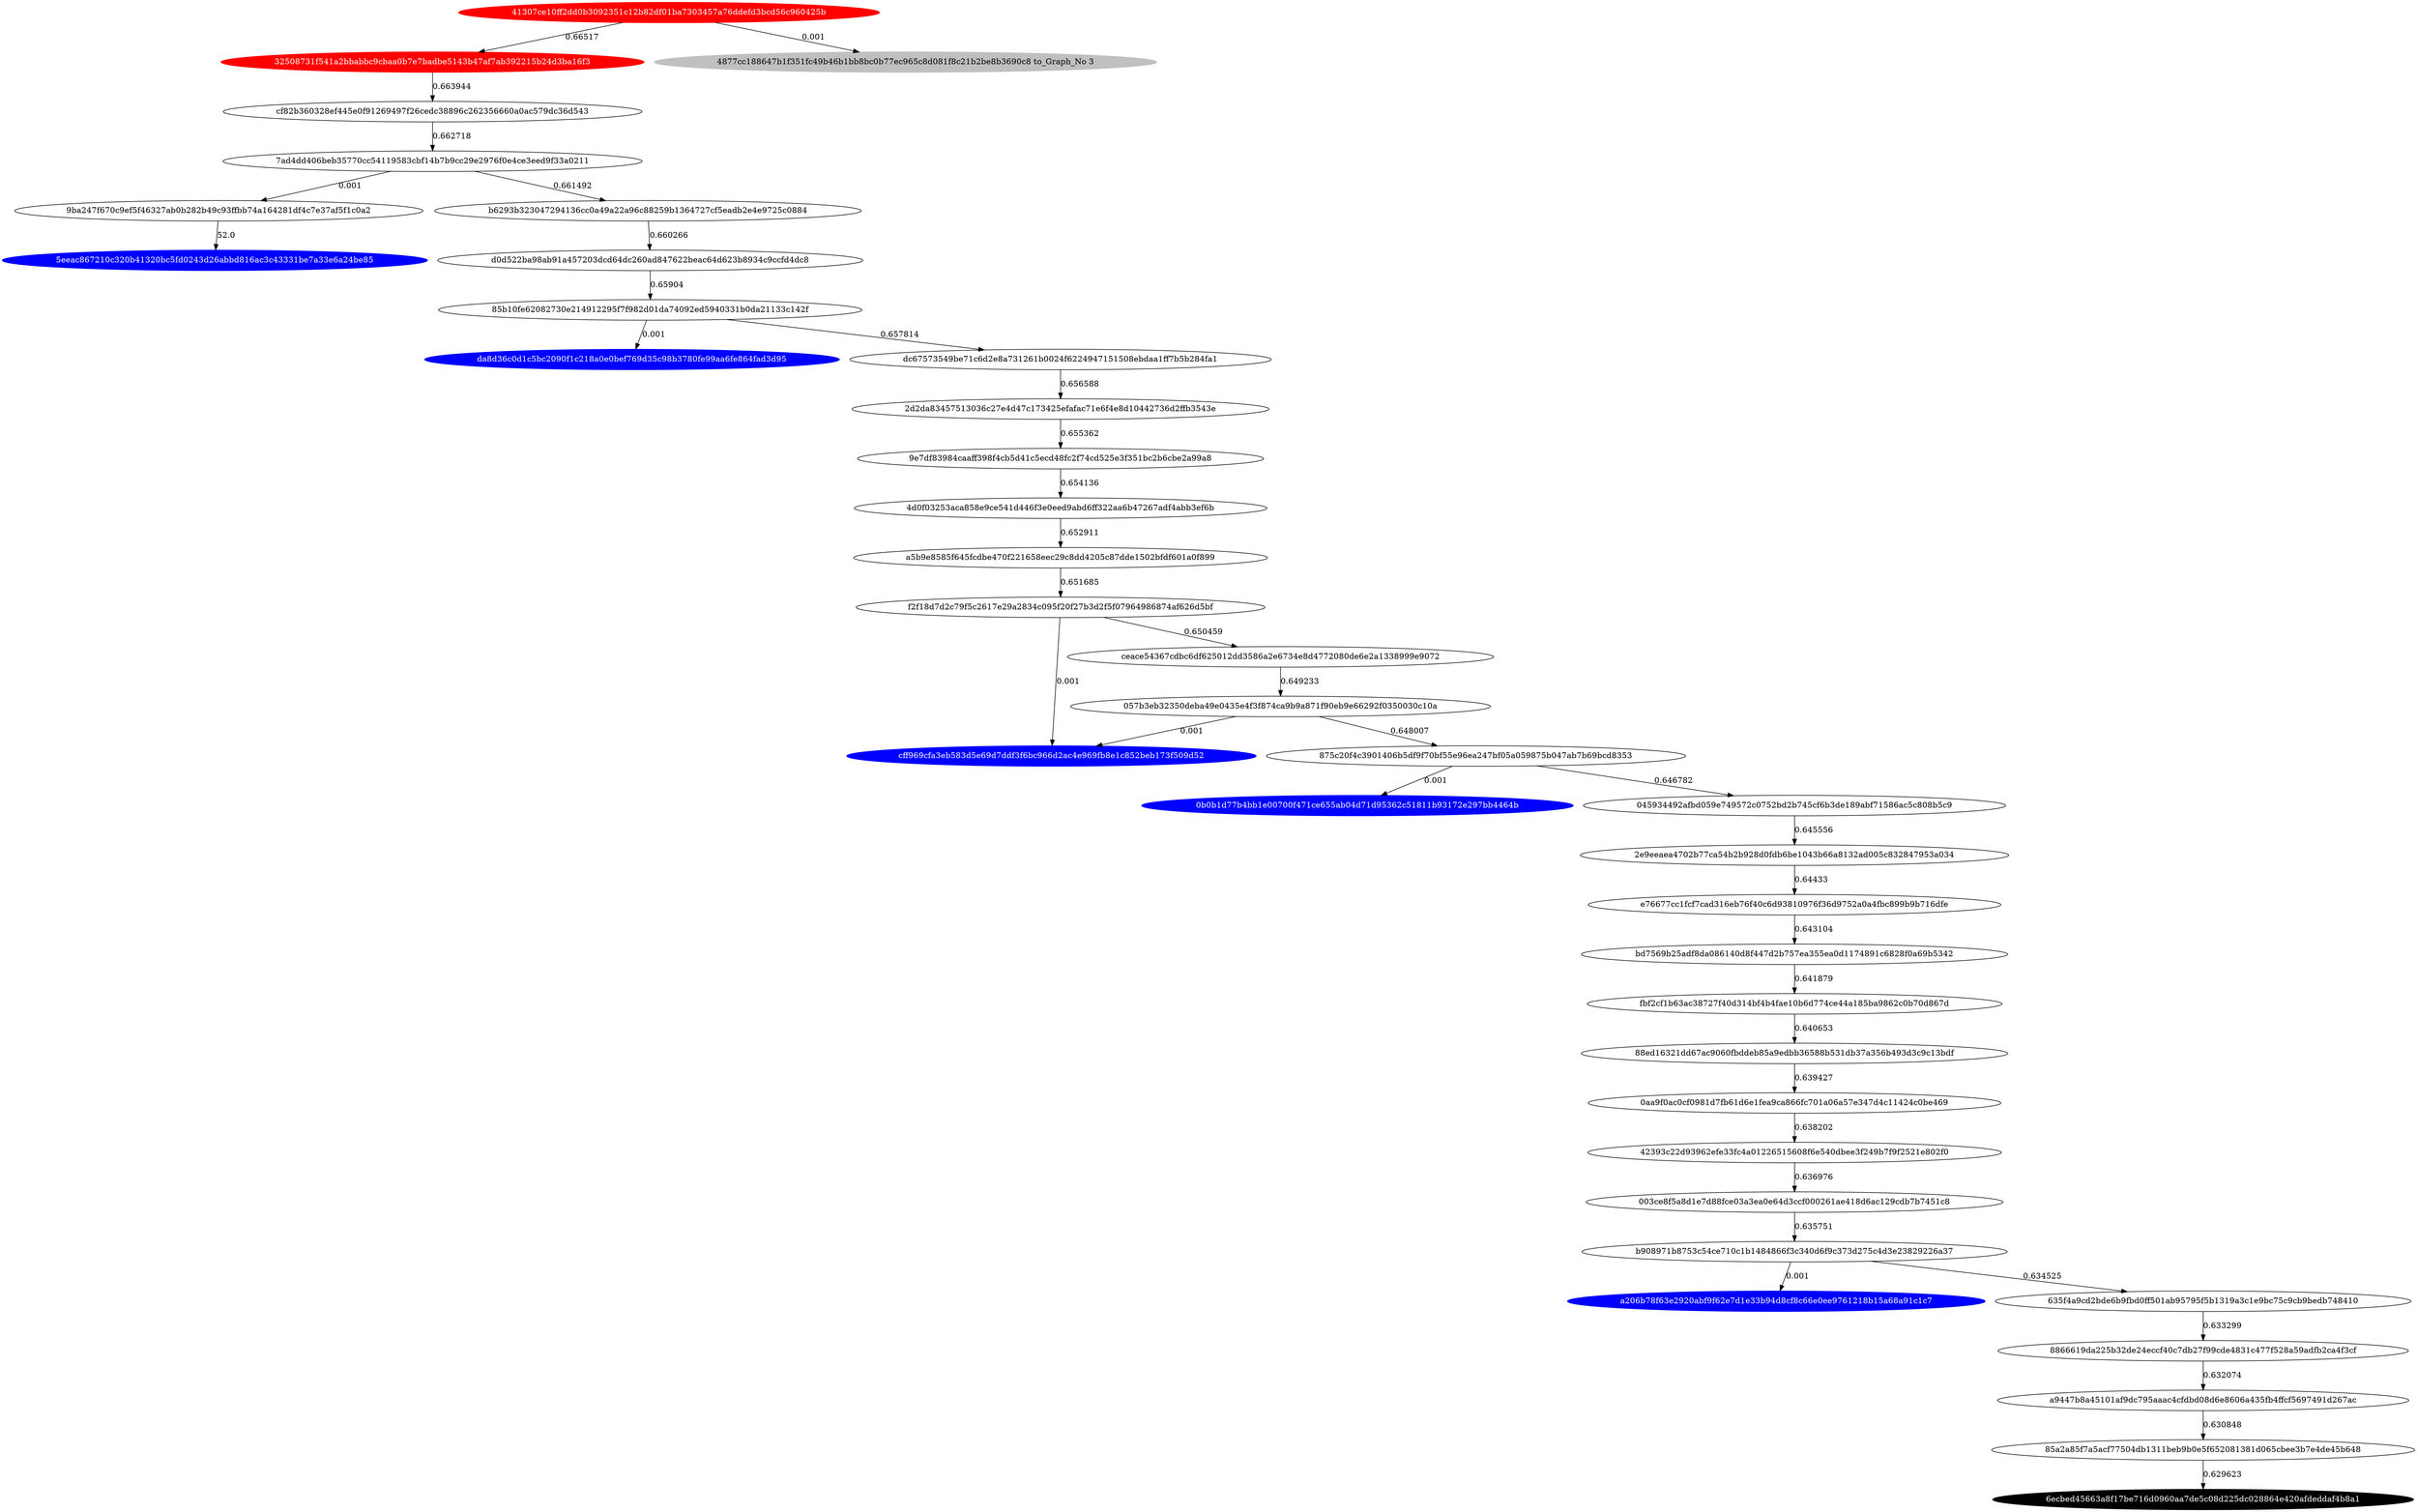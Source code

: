 digraph G{rankdir=TB;layout=dot;
"41307ce10ff2dd0b3092351c12b82df01ba7303457a76ddefd3bcd56c960425b" [style="solid,filled",color=red,fontcolor=white];
"32508731f541a2bbabbc9cbaa0b7e7badbe5143b47af7ab392215b24d3ba16f3" [style="solid,filled",color=red,fontcolor=white];
"4877cc188647b1f351fc49b46b1bb8bc0b77ec965c8d081f8c21b2be8b3690c8" [style="solid,filled",color=red,fontcolor=white];
"0b0b1d77b4bb1e00700f471ce655ab04d71d95362c51811b93172e297bb4464b" [style="solid,filled",color=blue,fontcolor=white];
"da8d36c0d1c5bc2090f1c218a0e0bef769d35c98b3780fe99aa6fe864fad3d95" [style="solid,filled",color=blue,fontcolor=white];
"a206b78f63e2920abf9f62e7d1e33b94d8cf8c66e0ee9761218b15a68a91c1c7" [style="solid,filled",color=blue,fontcolor=white];
"4877cc188647b1f351fc49b46b1bb8bc0b77ec965c8d081f8c21b2be8b3690c8" [style="solid,filled",color=gray,fontcolor=black,label= "4877cc188647b1f351fc49b46b1bb8bc0b77ec965c8d081f8c21b2be8b3690c8 to_Graph_No 3"];
"5eeac867210c320b41320bc5fd0243d26abbd816ac3c43331be7a33e6a24be85" [style="solid,filled",color=blue,fontcolor=white];
"6ecbed45663a8f17be716d0960aa7de5c08d225dc028864e420afdeddaf4b8a1" [style="solid,filled",color=black,fontcolor=white];
"cff969cfa3eb583d5e69d7ddf3f6bc966d2ac4e969fb8e1c852beb173f509d52" [style="solid,filled",color=blue,fontcolor=white];
"a5b9e8585f645fcdbe470f221658eec29c8dd4205c87dde1502bfdf601a0f899" -> "f2f18d7d2c79f5c2617e29a2834c095f20f27b3d2f5f07964986874af626d5bf" [label=0.651685];
"42393c22d93962efe33fc4a01226515608f6e540dbee3f249b7f9f2521e802f0" -> "003ce8f5a8d1e7d88fce03a3ea0e64d3ccf000261ae418d6ac129cdb7b7451c8" [label=0.636976];
"dc67573549be71c6d2e8a731261b0024f6224947151508ebdaa1ff7b5b284fa1" -> "2d2da83457513036c27e4d47c173425efafac71e6f4e8d10442736d2ffb3543e" [label=0.656588];
"e76677cc1fcf7cad316eb76f40c6d93810976f36d9752a0a4fbc899b9b716dfe" -> "bd7569b25adf8da086140d8f447d2b757ea355ea0d1174891c6828f0a69b5342" [label=0.643104];
"7ad4dd406beb35770cc54119583cbf14b7b9cc29e2976f0e4ce3eed9f33a0211" -> "9ba247f670c9ef5f46327ab0b282b49c93ffbb74a164281df4c7e37af5f1c0a2" [label=0.001];
"2e9eeaea4702b77ca54b2b928d0fdb6be1043b66a8132ad005c832847953a034" -> "e76677cc1fcf7cad316eb76f40c6d93810976f36d9752a0a4fbc899b9b716dfe" [label=0.64433];
"f2f18d7d2c79f5c2617e29a2834c095f20f27b3d2f5f07964986874af626d5bf" -> "ceace54367cdbc6df625012dd3586a2e6734e8d4772080de6e2a1338999e9072" [label=0.650459];
"045934492afbd059e749572c0752bd2b745cf6b3de189abf71586ac5c808b5c9" -> "2e9eeaea4702b77ca54b2b928d0fdb6be1043b66a8132ad005c832847953a034" [label=0.645556];
"9e7df83984caaff398f4cb5d41c5ecd48fc2f74cd525e3f351bc2b6cbe2a99a8" -> "4d0f03253aca858e9ce541d446f3e0eed9abd6ff322aa6b47267adf4abb3ef6b" [label=0.654136];
"41307ce10ff2dd0b3092351c12b82df01ba7303457a76ddefd3bcd56c960425b" -> "32508731f541a2bbabbc9cbaa0b7e7badbe5143b47af7ab392215b24d3ba16f3" [label=0.66517];
"32508731f541a2bbabbc9cbaa0b7e7badbe5143b47af7ab392215b24d3ba16f3" -> "cf82b360328ef445e0f91269497f26cedc38896c262356660a0ac579dc36d543" [label=0.663944];
"8866619da225b32de24eccf40c7db27f99cde4831c477f528a59adfb2ca4f3cf" -> "a9447b8a45101af9dc795aaac4cfdbd08d6e8606a435fb4ffcf5697491d267ac" [label=0.632074];
"cf82b360328ef445e0f91269497f26cedc38896c262356660a0ac579dc36d543" -> "7ad4dd406beb35770cc54119583cbf14b7b9cc29e2976f0e4ce3eed9f33a0211" [label=0.662718];
"875c20f4c3901406b5df9f70bf55e96ea247bf05a059875b047ab7b69bcd8353" -> "045934492afbd059e749572c0752bd2b745cf6b3de189abf71586ac5c808b5c9" [label=0.646782];
"85a2a85f7a5acf77504db1311beb9b0e5f652081381d065cbee3b7e4de45b648" -> "6ecbed45663a8f17be716d0960aa7de5c08d225dc028864e420afdeddaf4b8a1" [label=0.629623];
"bd7569b25adf8da086140d8f447d2b757ea355ea0d1174891c6828f0a69b5342" -> "fbf2cf1b63ac38727f40d314bf4b4fae10b6d774ce44a185ba9862c0b70d867d" [label=0.641879];
"88ed16321dd67ac9060fbddeb85a9edbb36588b531db37a356b493d3c9c13bdf" -> "0aa9f0ac0cf0981d7fb61d6e1fea9ca866fc701a06a57e347d4c11424c0be469" [label=0.639427];
"b6293b323047294136cc0a49a22a96c88259b1364727cf5eadb2e4e9725c0884" -> "d0d522ba98ab91a457203dcd64dc260ad847622beac64d623b8934c9ccfd4dc8" [label=0.660266];
"635f4a9cd2bde6b9fbd0ff501ab95795f5b1319a3c1e9bc75c9cb9bedb748410" -> "8866619da225b32de24eccf40c7db27f99cde4831c477f528a59adfb2ca4f3cf" [label=0.633299];
"057b3eb32350deba49e0435e4f3f874ca9b9a871f90eb9e66292f0350030c10a" -> "cff969cfa3eb583d5e69d7ddf3f6bc966d2ac4e969fb8e1c852beb173f509d52" [label=0.001];
"4d0f03253aca858e9ce541d446f3e0eed9abd6ff322aa6b47267adf4abb3ef6b" -> "a5b9e8585f645fcdbe470f221658eec29c8dd4205c87dde1502bfdf601a0f899" [label=0.652911];
"7ad4dd406beb35770cc54119583cbf14b7b9cc29e2976f0e4ce3eed9f33a0211" -> "b6293b323047294136cc0a49a22a96c88259b1364727cf5eadb2e4e9725c0884" [label=0.661492];
"b908971b8753c54ce710c1b1484866f3c340d6f9c373d275c4d3e23829226a37" -> "a206b78f63e2920abf9f62e7d1e33b94d8cf8c66e0ee9761218b15a68a91c1c7" [label=0.001];
"0aa9f0ac0cf0981d7fb61d6e1fea9ca866fc701a06a57e347d4c11424c0be469" -> "42393c22d93962efe33fc4a01226515608f6e540dbee3f249b7f9f2521e802f0" [label=0.638202];
"9ba247f670c9ef5f46327ab0b282b49c93ffbb74a164281df4c7e37af5f1c0a2" -> "5eeac867210c320b41320bc5fd0243d26abbd816ac3c43331be7a33e6a24be85" [label=52.0];
"fbf2cf1b63ac38727f40d314bf4b4fae10b6d774ce44a185ba9862c0b70d867d" -> "88ed16321dd67ac9060fbddeb85a9edbb36588b531db37a356b493d3c9c13bdf" [label=0.640653];
"a9447b8a45101af9dc795aaac4cfdbd08d6e8606a435fb4ffcf5697491d267ac" -> "85a2a85f7a5acf77504db1311beb9b0e5f652081381d065cbee3b7e4de45b648" [label=0.630848];
"85b10fe62082730e214912295f7f982d01da74092ed5940331b0da21133c142f" -> "dc67573549be71c6d2e8a731261b0024f6224947151508ebdaa1ff7b5b284fa1" [label=0.657814];
"41307ce10ff2dd0b3092351c12b82df01ba7303457a76ddefd3bcd56c960425b" -> "4877cc188647b1f351fc49b46b1bb8bc0b77ec965c8d081f8c21b2be8b3690c8" [label=0.001];
"057b3eb32350deba49e0435e4f3f874ca9b9a871f90eb9e66292f0350030c10a" -> "875c20f4c3901406b5df9f70bf55e96ea247bf05a059875b047ab7b69bcd8353" [label=0.648007];
"875c20f4c3901406b5df9f70bf55e96ea247bf05a059875b047ab7b69bcd8353" -> "0b0b1d77b4bb1e00700f471ce655ab04d71d95362c51811b93172e297bb4464b" [label=0.001];
"003ce8f5a8d1e7d88fce03a3ea0e64d3ccf000261ae418d6ac129cdb7b7451c8" -> "b908971b8753c54ce710c1b1484866f3c340d6f9c373d275c4d3e23829226a37" [label=0.635751];
"85b10fe62082730e214912295f7f982d01da74092ed5940331b0da21133c142f" -> "da8d36c0d1c5bc2090f1c218a0e0bef769d35c98b3780fe99aa6fe864fad3d95" [label=0.001];
"ceace54367cdbc6df625012dd3586a2e6734e8d4772080de6e2a1338999e9072" -> "057b3eb32350deba49e0435e4f3f874ca9b9a871f90eb9e66292f0350030c10a" [label=0.649233];
"b908971b8753c54ce710c1b1484866f3c340d6f9c373d275c4d3e23829226a37" -> "635f4a9cd2bde6b9fbd0ff501ab95795f5b1319a3c1e9bc75c9cb9bedb748410" [label=0.634525];
"2d2da83457513036c27e4d47c173425efafac71e6f4e8d10442736d2ffb3543e" -> "9e7df83984caaff398f4cb5d41c5ecd48fc2f74cd525e3f351bc2b6cbe2a99a8" [label=0.655362];
"f2f18d7d2c79f5c2617e29a2834c095f20f27b3d2f5f07964986874af626d5bf" -> "cff969cfa3eb583d5e69d7ddf3f6bc966d2ac4e969fb8e1c852beb173f509d52" [label=0.001];
"d0d522ba98ab91a457203dcd64dc260ad847622beac64d623b8934c9ccfd4dc8" -> "85b10fe62082730e214912295f7f982d01da74092ed5940331b0da21133c142f" [label=0.65904];
}